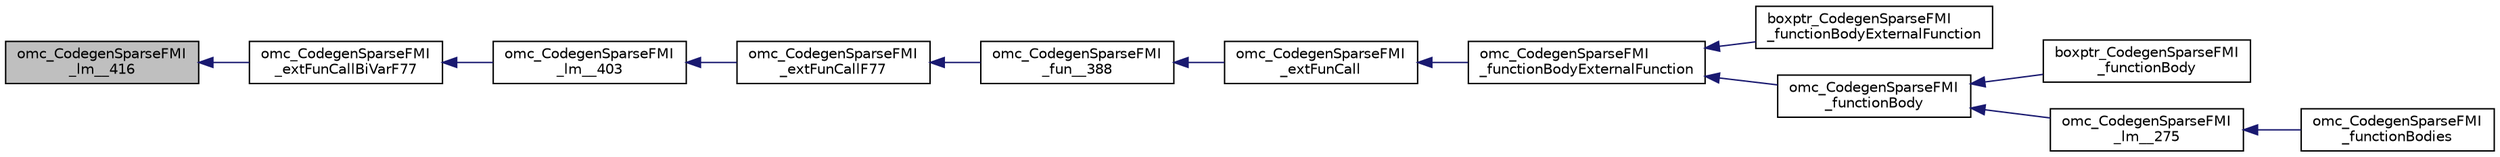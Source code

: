 digraph "omc_CodegenSparseFMI_lm__416"
{
  edge [fontname="Helvetica",fontsize="10",labelfontname="Helvetica",labelfontsize="10"];
  node [fontname="Helvetica",fontsize="10",shape=record];
  rankdir="LR";
  Node194463 [label="omc_CodegenSparseFMI\l_lm__416",height=0.2,width=0.4,color="black", fillcolor="grey75", style="filled", fontcolor="black"];
  Node194463 -> Node194464 [dir="back",color="midnightblue",fontsize="10",style="solid",fontname="Helvetica"];
  Node194464 [label="omc_CodegenSparseFMI\l_extFunCallBiVarF77",height=0.2,width=0.4,color="black", fillcolor="white", style="filled",URL="$da/d88/_codegen_sparse_f_m_i_8h.html#a566801269ec9f1f4b42209058ca575b6"];
  Node194464 -> Node194465 [dir="back",color="midnightblue",fontsize="10",style="solid",fontname="Helvetica"];
  Node194465 [label="omc_CodegenSparseFMI\l_lm__403",height=0.2,width=0.4,color="black", fillcolor="white", style="filled",URL="$d1/d2e/_codegen_sparse_f_m_i_8c.html#a0184a314532b4c9f0e51a0ff3bfe4f6c"];
  Node194465 -> Node194466 [dir="back",color="midnightblue",fontsize="10",style="solid",fontname="Helvetica"];
  Node194466 [label="omc_CodegenSparseFMI\l_extFunCallF77",height=0.2,width=0.4,color="black", fillcolor="white", style="filled",URL="$da/d88/_codegen_sparse_f_m_i_8h.html#a5a5570bc06dc0ebd701d0151ec37cf31"];
  Node194466 -> Node194467 [dir="back",color="midnightblue",fontsize="10",style="solid",fontname="Helvetica"];
  Node194467 [label="omc_CodegenSparseFMI\l_fun__388",height=0.2,width=0.4,color="black", fillcolor="white", style="filled",URL="$d1/d2e/_codegen_sparse_f_m_i_8c.html#aa9a446d8e0b4f8854debf8546db1fe9d"];
  Node194467 -> Node194468 [dir="back",color="midnightblue",fontsize="10",style="solid",fontname="Helvetica"];
  Node194468 [label="omc_CodegenSparseFMI\l_extFunCall",height=0.2,width=0.4,color="black", fillcolor="white", style="filled",URL="$da/d88/_codegen_sparse_f_m_i_8h.html#a87b21095cda093c30204d32315ceb245"];
  Node194468 -> Node194469 [dir="back",color="midnightblue",fontsize="10",style="solid",fontname="Helvetica"];
  Node194469 [label="omc_CodegenSparseFMI\l_functionBodyExternalFunction",height=0.2,width=0.4,color="black", fillcolor="white", style="filled",URL="$da/d88/_codegen_sparse_f_m_i_8h.html#a5e09b2cb18858511d73890a0bf42cb90"];
  Node194469 -> Node194470 [dir="back",color="midnightblue",fontsize="10",style="solid",fontname="Helvetica"];
  Node194470 [label="boxptr_CodegenSparseFMI\l_functionBodyExternalFunction",height=0.2,width=0.4,color="black", fillcolor="white", style="filled",URL="$da/d88/_codegen_sparse_f_m_i_8h.html#ab8402f23f28f71b20296d942781c5102"];
  Node194469 -> Node194471 [dir="back",color="midnightblue",fontsize="10",style="solid",fontname="Helvetica"];
  Node194471 [label="omc_CodegenSparseFMI\l_functionBody",height=0.2,width=0.4,color="black", fillcolor="white", style="filled",URL="$da/d88/_codegen_sparse_f_m_i_8h.html#a8326dd08d50f77b343a0b1e9fdee90d6"];
  Node194471 -> Node194472 [dir="back",color="midnightblue",fontsize="10",style="solid",fontname="Helvetica"];
  Node194472 [label="boxptr_CodegenSparseFMI\l_functionBody",height=0.2,width=0.4,color="black", fillcolor="white", style="filled",URL="$da/d88/_codegen_sparse_f_m_i_8h.html#a1450c37977ff46f0a318f1740d46b3a2"];
  Node194471 -> Node194473 [dir="back",color="midnightblue",fontsize="10",style="solid",fontname="Helvetica"];
  Node194473 [label="omc_CodegenSparseFMI\l_lm__275",height=0.2,width=0.4,color="black", fillcolor="white", style="filled",URL="$d1/d2e/_codegen_sparse_f_m_i_8c.html#afa6f1fb10983410b266344362bafabb7"];
  Node194473 -> Node194474 [dir="back",color="midnightblue",fontsize="10",style="solid",fontname="Helvetica"];
  Node194474 [label="omc_CodegenSparseFMI\l_functionBodies",height=0.2,width=0.4,color="black", fillcolor="white", style="filled",URL="$da/d88/_codegen_sparse_f_m_i_8h.html#ad5d463f801d993e3be31d7c8963771af"];
}
